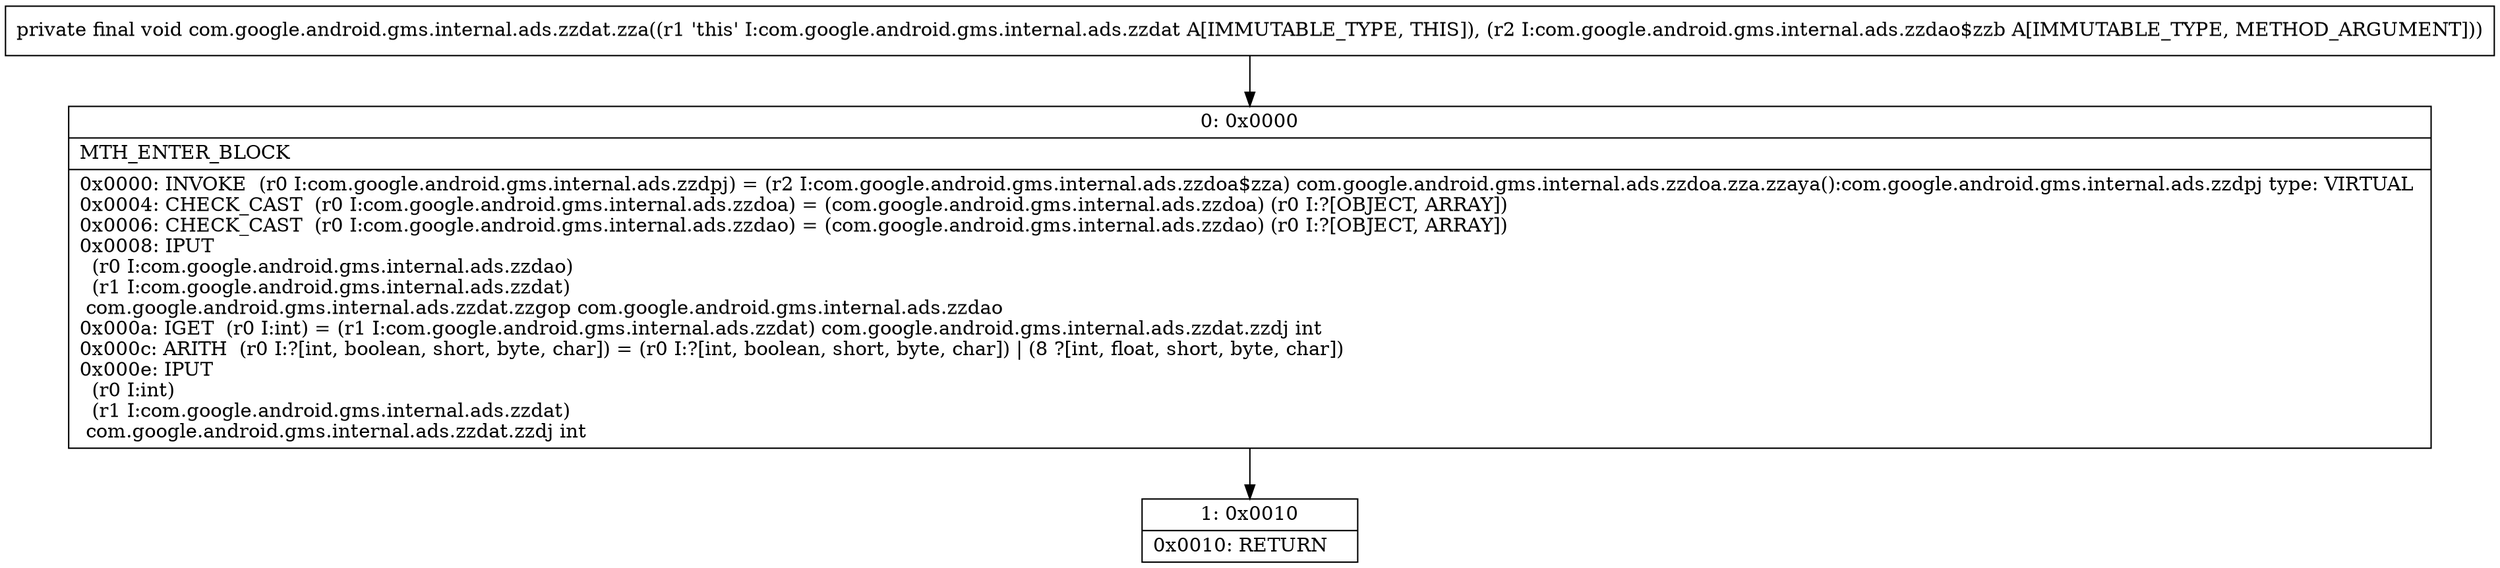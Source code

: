 digraph "CFG forcom.google.android.gms.internal.ads.zzdat.zza(Lcom\/google\/android\/gms\/internal\/ads\/zzdao$zzb;)V" {
Node_0 [shape=record,label="{0\:\ 0x0000|MTH_ENTER_BLOCK\l|0x0000: INVOKE  (r0 I:com.google.android.gms.internal.ads.zzdpj) = (r2 I:com.google.android.gms.internal.ads.zzdoa$zza) com.google.android.gms.internal.ads.zzdoa.zza.zzaya():com.google.android.gms.internal.ads.zzdpj type: VIRTUAL \l0x0004: CHECK_CAST  (r0 I:com.google.android.gms.internal.ads.zzdoa) = (com.google.android.gms.internal.ads.zzdoa) (r0 I:?[OBJECT, ARRAY]) \l0x0006: CHECK_CAST  (r0 I:com.google.android.gms.internal.ads.zzdao) = (com.google.android.gms.internal.ads.zzdao) (r0 I:?[OBJECT, ARRAY]) \l0x0008: IPUT  \l  (r0 I:com.google.android.gms.internal.ads.zzdao)\l  (r1 I:com.google.android.gms.internal.ads.zzdat)\l com.google.android.gms.internal.ads.zzdat.zzgop com.google.android.gms.internal.ads.zzdao \l0x000a: IGET  (r0 I:int) = (r1 I:com.google.android.gms.internal.ads.zzdat) com.google.android.gms.internal.ads.zzdat.zzdj int \l0x000c: ARITH  (r0 I:?[int, boolean, short, byte, char]) = (r0 I:?[int, boolean, short, byte, char]) \| (8 ?[int, float, short, byte, char]) \l0x000e: IPUT  \l  (r0 I:int)\l  (r1 I:com.google.android.gms.internal.ads.zzdat)\l com.google.android.gms.internal.ads.zzdat.zzdj int \l}"];
Node_1 [shape=record,label="{1\:\ 0x0010|0x0010: RETURN   \l}"];
MethodNode[shape=record,label="{private final void com.google.android.gms.internal.ads.zzdat.zza((r1 'this' I:com.google.android.gms.internal.ads.zzdat A[IMMUTABLE_TYPE, THIS]), (r2 I:com.google.android.gms.internal.ads.zzdao$zzb A[IMMUTABLE_TYPE, METHOD_ARGUMENT])) }"];
MethodNode -> Node_0;
Node_0 -> Node_1;
}

